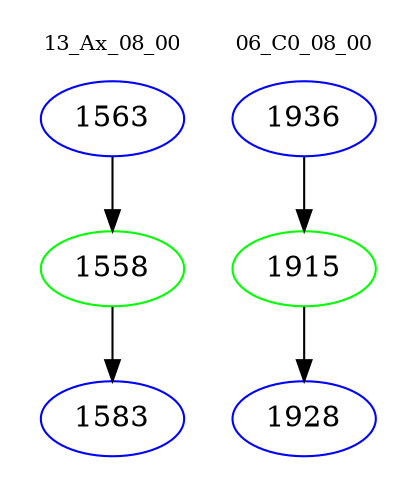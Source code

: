 digraph{
subgraph cluster_0 {
color = white
label = "13_Ax_08_00";
fontsize=10;
T0_1563 [label="1563", color="blue"]
T0_1563 -> T0_1558 [color="black"]
T0_1558 [label="1558", color="green"]
T0_1558 -> T0_1583 [color="black"]
T0_1583 [label="1583", color="blue"]
}
subgraph cluster_1 {
color = white
label = "06_C0_08_00";
fontsize=10;
T1_1936 [label="1936", color="blue"]
T1_1936 -> T1_1915 [color="black"]
T1_1915 [label="1915", color="green"]
T1_1915 -> T1_1928 [color="black"]
T1_1928 [label="1928", color="blue"]
}
}
